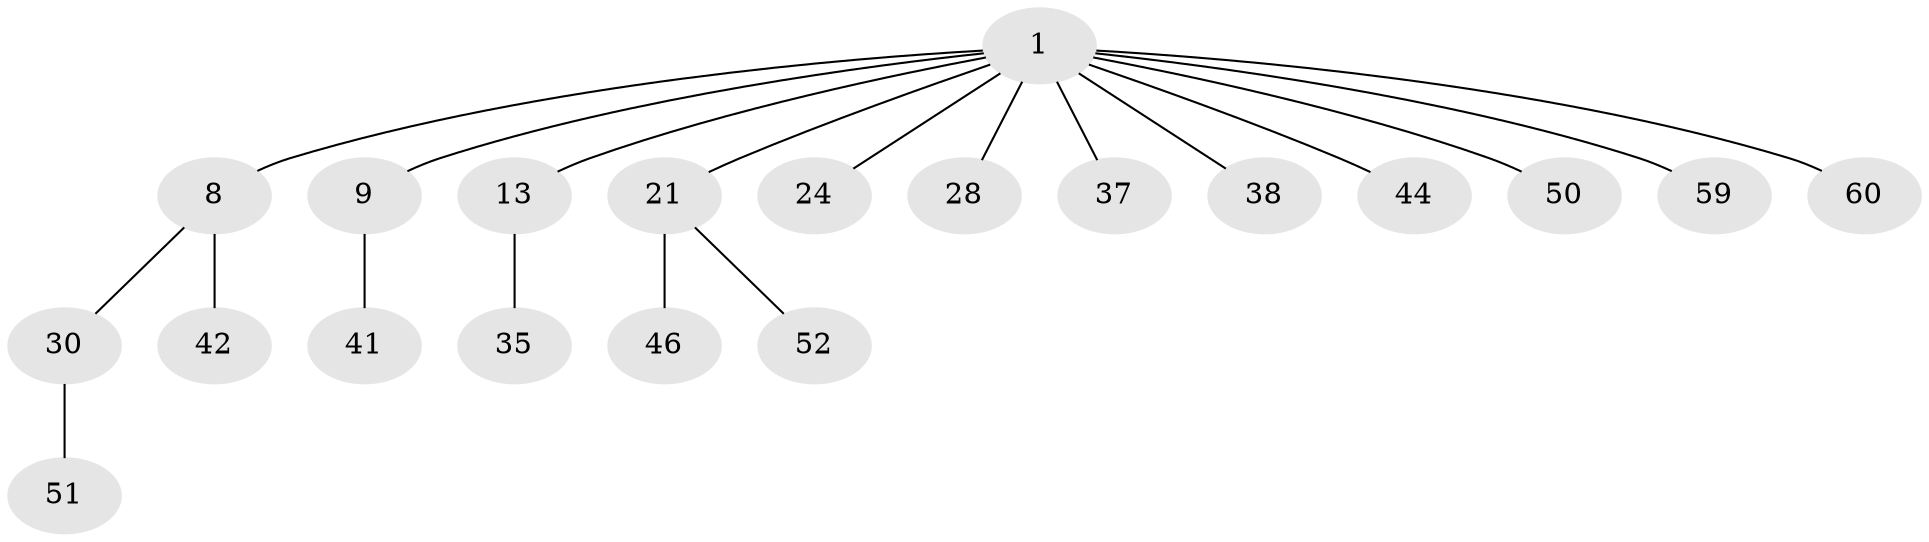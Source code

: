 // original degree distribution, {6: 0.031746031746031744, 2: 0.23809523809523808, 3: 0.19047619047619047, 1: 0.47619047619047616, 4: 0.06349206349206349}
// Generated by graph-tools (version 1.1) at 2025/19/03/04/25 18:19:20]
// undirected, 20 vertices, 19 edges
graph export_dot {
graph [start="1"]
  node [color=gray90,style=filled];
  1 [super="+2+19+6+27+3+17"];
  8 [super="+16+54"];
  9 [super="+15"];
  13 [super="+29+18"];
  21 [super="+40+45"];
  24 [super="+49+48"];
  28;
  30 [super="+43"];
  35;
  37;
  38 [super="+57"];
  41;
  42;
  44;
  46 [super="+58+47"];
  50;
  51;
  52;
  59;
  60;
  1 -- 28;
  1 -- 21;
  1 -- 8;
  1 -- 9;
  1 -- 24;
  1 -- 50;
  1 -- 38;
  1 -- 59;
  1 -- 44;
  1 -- 13;
  1 -- 60;
  1 -- 37;
  8 -- 42;
  8 -- 30;
  9 -- 41;
  13 -- 35;
  21 -- 52;
  21 -- 46;
  30 -- 51;
}
